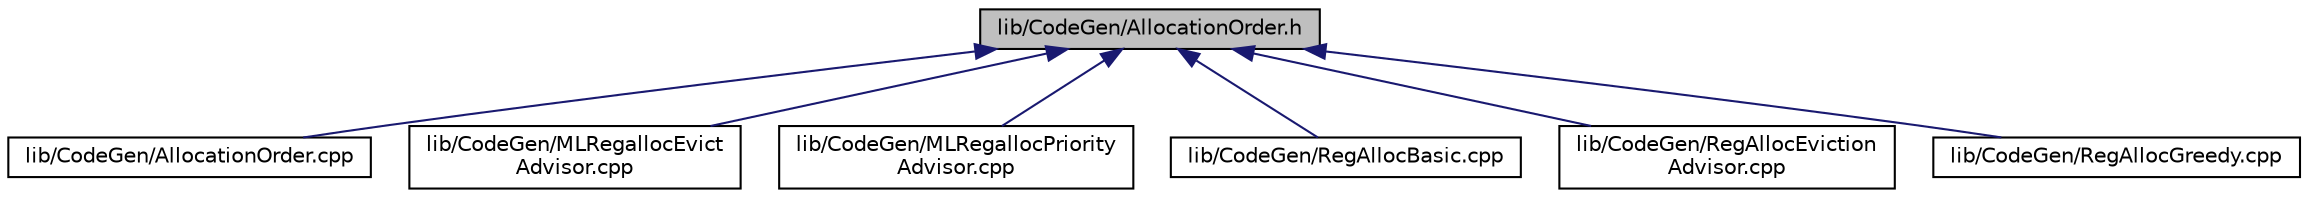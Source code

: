 digraph "lib/CodeGen/AllocationOrder.h"
{
 // LATEX_PDF_SIZE
  bgcolor="transparent";
  edge [fontname="Helvetica",fontsize="10",labelfontname="Helvetica",labelfontsize="10"];
  node [fontname="Helvetica",fontsize="10",shape=record];
  Node1 [label="lib/CodeGen/AllocationOrder.h",height=0.2,width=0.4,color="black", fillcolor="grey75", style="filled", fontcolor="black",tooltip=" "];
  Node1 -> Node2 [dir="back",color="midnightblue",fontsize="10",style="solid",fontname="Helvetica"];
  Node2 [label="lib/CodeGen/AllocationOrder.cpp",height=0.2,width=0.4,color="black",URL="$AllocationOrder_8cpp.html",tooltip=" "];
  Node1 -> Node3 [dir="back",color="midnightblue",fontsize="10",style="solid",fontname="Helvetica"];
  Node3 [label="lib/CodeGen/MLRegallocEvict\lAdvisor.cpp",height=0.2,width=0.4,color="black",URL="$MLRegallocEvictAdvisor_8cpp.html",tooltip=" "];
  Node1 -> Node4 [dir="back",color="midnightblue",fontsize="10",style="solid",fontname="Helvetica"];
  Node4 [label="lib/CodeGen/MLRegallocPriority\lAdvisor.cpp",height=0.2,width=0.4,color="black",URL="$MLRegallocPriorityAdvisor_8cpp.html",tooltip=" "];
  Node1 -> Node5 [dir="back",color="midnightblue",fontsize="10",style="solid",fontname="Helvetica"];
  Node5 [label="lib/CodeGen/RegAllocBasic.cpp",height=0.2,width=0.4,color="black",URL="$RegAllocBasic_8cpp.html",tooltip=" "];
  Node1 -> Node6 [dir="back",color="midnightblue",fontsize="10",style="solid",fontname="Helvetica"];
  Node6 [label="lib/CodeGen/RegAllocEviction\lAdvisor.cpp",height=0.2,width=0.4,color="black",URL="$RegAllocEvictionAdvisor_8cpp.html",tooltip=" "];
  Node1 -> Node7 [dir="back",color="midnightblue",fontsize="10",style="solid",fontname="Helvetica"];
  Node7 [label="lib/CodeGen/RegAllocGreedy.cpp",height=0.2,width=0.4,color="black",URL="$RegAllocGreedy_8cpp.html",tooltip=" "];
}
